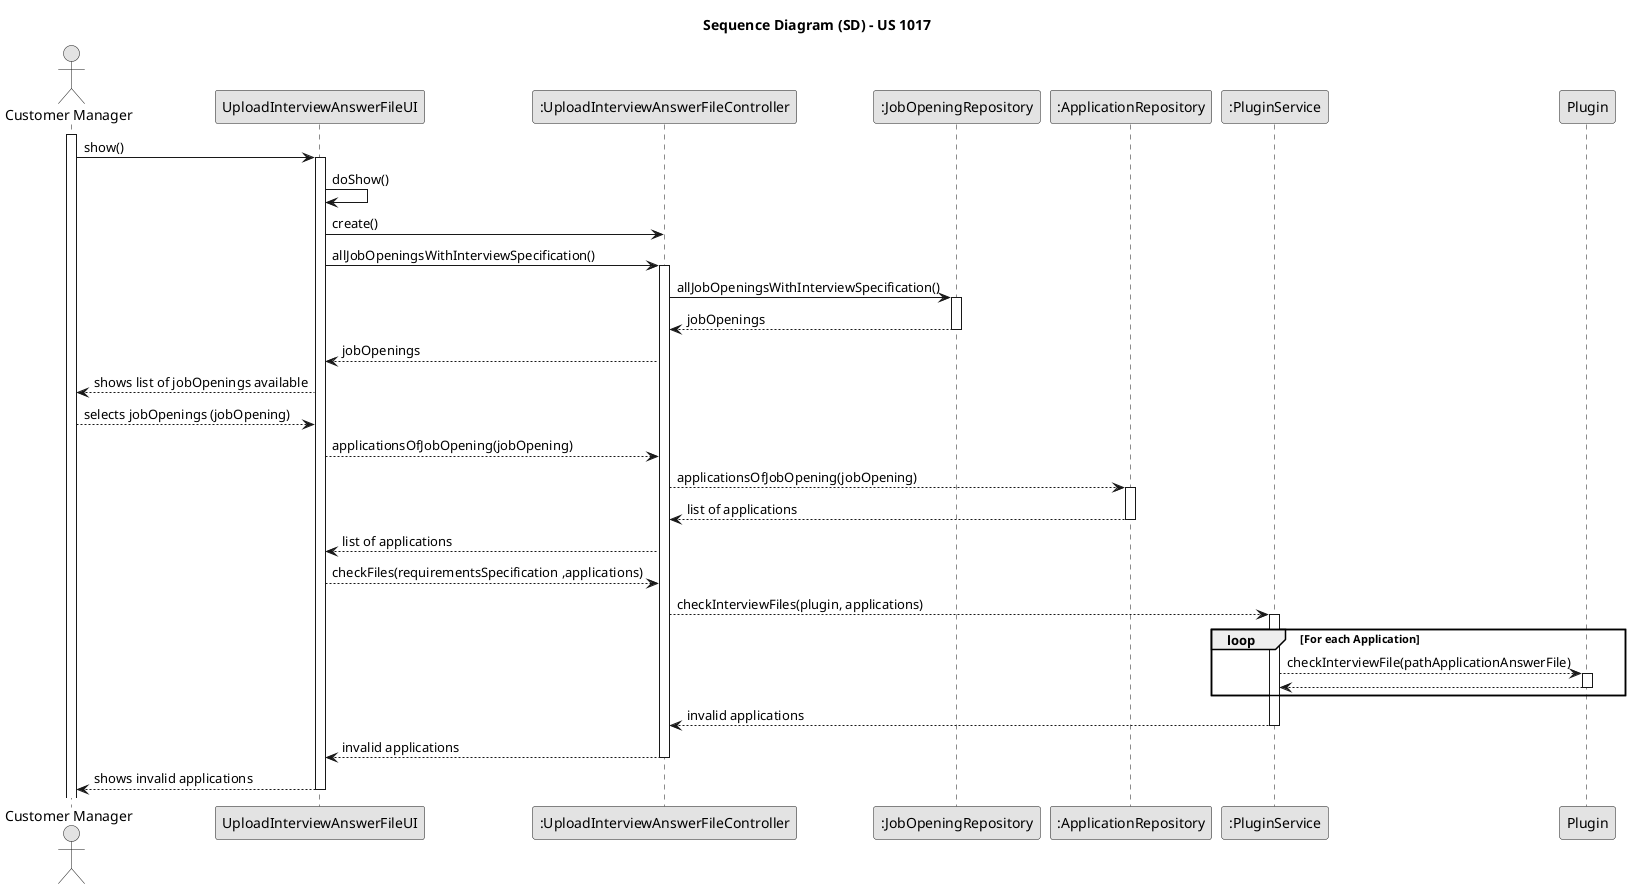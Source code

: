 @startuml
skinparam monochrome true
skinparam packageStyle rectangle
skinparam shadowing false

title Sequence Diagram (SD) - US 1017

actor "Customer Manager" as User
participant "UploadInterviewAnswerFileUI" as UI
participant ":UploadInterviewAnswerFileController" as Controller
participant ":JobOpeningRepository" as JobRep
participant ":ApplicationRepository" as AppRep
participant ":PluginService" as PlSvc
participant "Plugin" as Plugin

activate User

User -> UI : show()

activate UI
UI -> UI : doShow()

UI -> Controller : create()

UI -> Controller : allJobOpeningsWithInterviewSpecification()
activate Controller

Controller -> JobRep : allJobOpeningsWithInterviewSpecification()
activate JobRep

JobRep --> Controller : jobOpenings
deactivate JobRep

Controller --> UI : jobOpenings

UI --> User : shows list of jobOpenings available

User --> UI : selects jobOpenings (jobOpening)

UI --> Controller :applicationsOfJobOpening(jobOpening)


Controller --> AppRep : applicationsOfJobOpening(jobOpening)
activate AppRep

AppRep --> Controller : list of applications
deactivate AppRep


Controller --> UI : list of applications

UI --> Controller : checkFiles(requirementsSpecification ,applications)

Controller --> PlSvc : checkInterviewFiles(plugin, applications)
activate PlSvc

loop For each Application
PlSvc --> Plugin : checkInterviewFile(pathApplicationAnswerFile)
activate Plugin

Plugin --> PlSvc

deactivate Plugin
end

PlSvc --> Controller : invalid applications

deactivate PlSvc

Controller --> UI : invalid applications
deactivate Controller
UI --> User : shows invalid applications
deactivate UI

@enduml